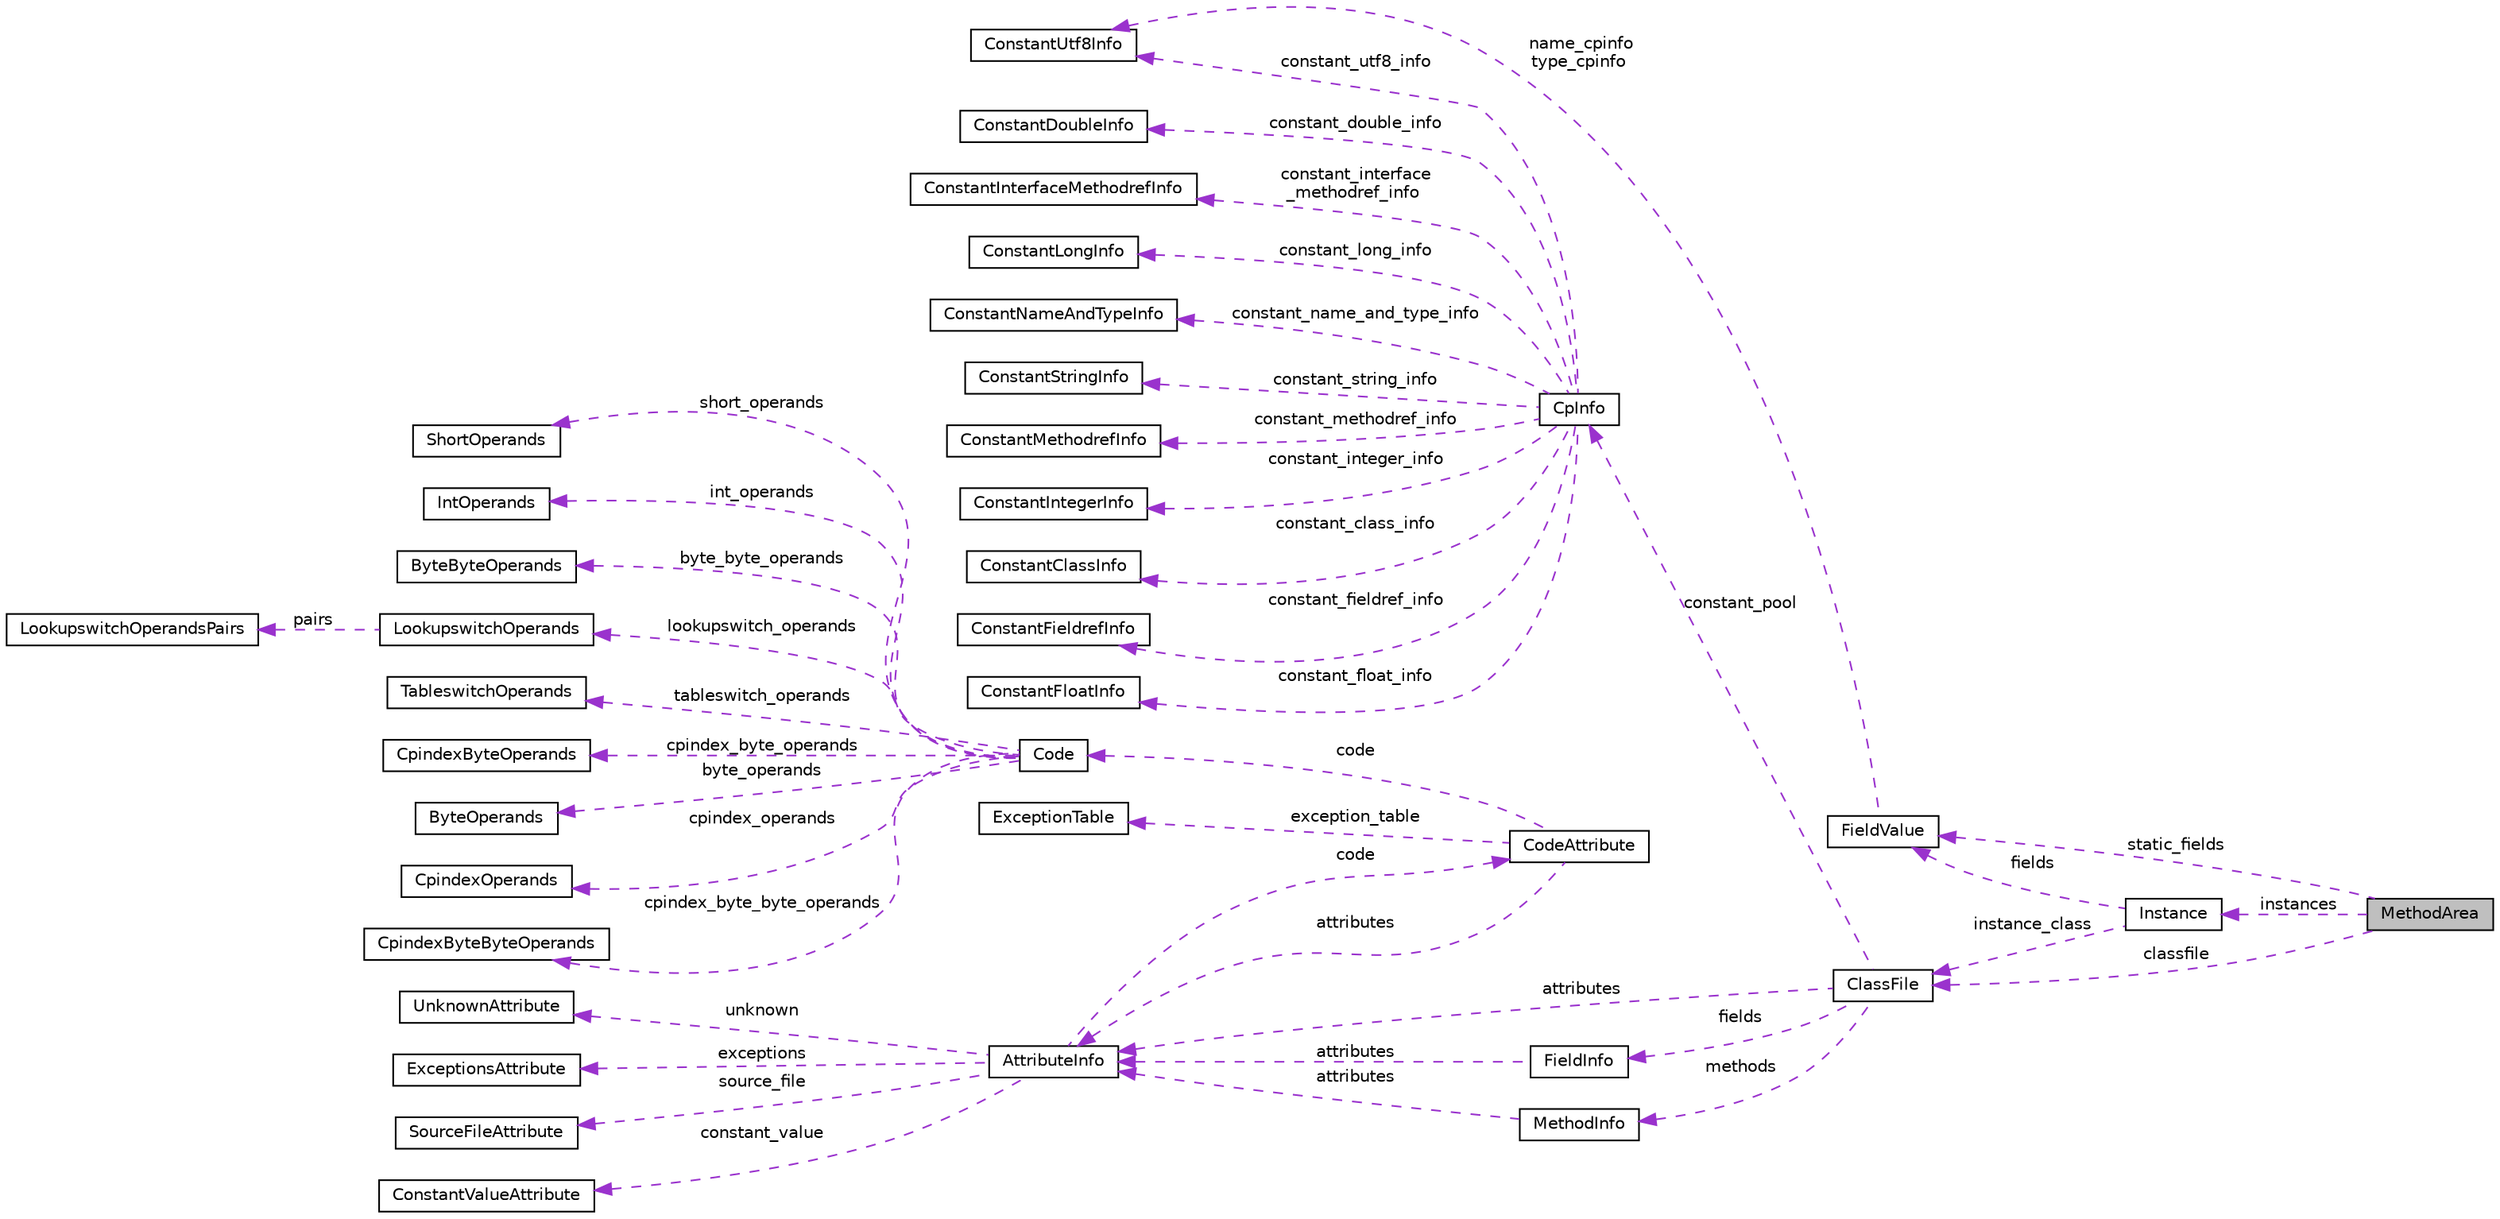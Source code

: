 digraph "MethodArea"
{
 // LATEX_PDF_SIZE
  edge [fontname="Helvetica",fontsize="10",labelfontname="Helvetica",labelfontsize="10"];
  node [fontname="Helvetica",fontsize="10",shape=record];
  rankdir="LR";
  Node1 [label="MethodArea",height=0.2,width=0.4,color="black", fillcolor="grey75", style="filled", fontcolor="black",tooltip=" "];
  Node2 -> Node1 [dir="back",color="darkorchid3",fontsize="10",style="dashed",label=" classfile" ];
  Node2 [label="ClassFile",height=0.2,width=0.4,color="black", fillcolor="white", style="filled",URL="$structClassFile.html",tooltip=" "];
  Node3 -> Node2 [dir="back",color="darkorchid3",fontsize="10",style="dashed",label=" attributes" ];
  Node3 [label="AttributeInfo",height=0.2,width=0.4,color="black", fillcolor="white", style="filled",URL="$structAttributeInfo.html",tooltip=" "];
  Node4 -> Node3 [dir="back",color="darkorchid3",fontsize="10",style="dashed",label=" unknown" ];
  Node4 [label="UnknownAttribute",height=0.2,width=0.4,color="black", fillcolor="white", style="filled",URL="$structUnknownAttribute.html",tooltip=" "];
  Node5 -> Node3 [dir="back",color="darkorchid3",fontsize="10",style="dashed",label=" exceptions" ];
  Node5 [label="ExceptionsAttribute",height=0.2,width=0.4,color="black", fillcolor="white", style="filled",URL="$structExceptionsAttribute.html",tooltip=" "];
  Node6 -> Node3 [dir="back",color="darkorchid3",fontsize="10",style="dashed",label=" source_file" ];
  Node6 [label="SourceFileAttribute",height=0.2,width=0.4,color="black", fillcolor="white", style="filled",URL="$structSourceFileAttribute.html",tooltip=" "];
  Node7 -> Node3 [dir="back",color="darkorchid3",fontsize="10",style="dashed",label=" code" ];
  Node7 [label="CodeAttribute",height=0.2,width=0.4,color="black", fillcolor="white", style="filled",URL="$structCodeAttribute.html",tooltip=" "];
  Node3 -> Node7 [dir="back",color="darkorchid3",fontsize="10",style="dashed",label=" attributes" ];
  Node8 -> Node7 [dir="back",color="darkorchid3",fontsize="10",style="dashed",label=" code" ];
  Node8 [label="Code",height=0.2,width=0.4,color="black", fillcolor="white", style="filled",URL="$structCode.html",tooltip=" "];
  Node9 -> Node8 [dir="back",color="darkorchid3",fontsize="10",style="dashed",label=" short_operands" ];
  Node9 [label="ShortOperands",height=0.2,width=0.4,color="black", fillcolor="white", style="filled",URL="$structShortOperands.html",tooltip=" "];
  Node10 -> Node8 [dir="back",color="darkorchid3",fontsize="10",style="dashed",label=" int_operands" ];
  Node10 [label="IntOperands",height=0.2,width=0.4,color="black", fillcolor="white", style="filled",URL="$structIntOperands.html",tooltip=" "];
  Node11 -> Node8 [dir="back",color="darkorchid3",fontsize="10",style="dashed",label=" byte_byte_operands" ];
  Node11 [label="ByteByteOperands",height=0.2,width=0.4,color="black", fillcolor="white", style="filled",URL="$structByteByteOperands.html",tooltip=" "];
  Node12 -> Node8 [dir="back",color="darkorchid3",fontsize="10",style="dashed",label=" lookupswitch_operands" ];
  Node12 [label="LookupswitchOperands",height=0.2,width=0.4,color="black", fillcolor="white", style="filled",URL="$structLookupswitchOperands.html",tooltip=" "];
  Node13 -> Node12 [dir="back",color="darkorchid3",fontsize="10",style="dashed",label=" pairs" ];
  Node13 [label="LookupswitchOperandsPairs",height=0.2,width=0.4,color="black", fillcolor="white", style="filled",URL="$structLookupswitchOperandsPairs.html",tooltip=" "];
  Node14 -> Node8 [dir="back",color="darkorchid3",fontsize="10",style="dashed",label=" tableswitch_operands" ];
  Node14 [label="TableswitchOperands",height=0.2,width=0.4,color="black", fillcolor="white", style="filled",URL="$structTableswitchOperands.html",tooltip=" "];
  Node15 -> Node8 [dir="back",color="darkorchid3",fontsize="10",style="dashed",label=" cpindex_byte_operands" ];
  Node15 [label="CpindexByteOperands",height=0.2,width=0.4,color="black", fillcolor="white", style="filled",URL="$structCpindexByteOperands.html",tooltip=" "];
  Node16 -> Node8 [dir="back",color="darkorchid3",fontsize="10",style="dashed",label=" byte_operands" ];
  Node16 [label="ByteOperands",height=0.2,width=0.4,color="black", fillcolor="white", style="filled",URL="$structByteOperands.html",tooltip=" "];
  Node17 -> Node8 [dir="back",color="darkorchid3",fontsize="10",style="dashed",label=" cpindex_operands" ];
  Node17 [label="CpindexOperands",height=0.2,width=0.4,color="black", fillcolor="white", style="filled",URL="$structCpindexOperands.html",tooltip=" "];
  Node18 -> Node8 [dir="back",color="darkorchid3",fontsize="10",style="dashed",label=" cpindex_byte_byte_operands" ];
  Node18 [label="CpindexByteByteOperands",height=0.2,width=0.4,color="black", fillcolor="white", style="filled",URL="$structCpindexByteByteOperands.html",tooltip=" "];
  Node19 -> Node7 [dir="back",color="darkorchid3",fontsize="10",style="dashed",label=" exception_table" ];
  Node19 [label="ExceptionTable",height=0.2,width=0.4,color="black", fillcolor="white", style="filled",URL="$structExceptionTable.html",tooltip=" "];
  Node20 -> Node3 [dir="back",color="darkorchid3",fontsize="10",style="dashed",label=" constant_value" ];
  Node20 [label="ConstantValueAttribute",height=0.2,width=0.4,color="black", fillcolor="white", style="filled",URL="$structConstantValueAttribute.html",tooltip="É atributo."];
  Node21 -> Node2 [dir="back",color="darkorchid3",fontsize="10",style="dashed",label=" constant_pool" ];
  Node21 [label="CpInfo",height=0.2,width=0.4,color="black", fillcolor="white", style="filled",URL="$structCpInfo.html",tooltip=" "];
  Node22 -> Node21 [dir="back",color="darkorchid3",fontsize="10",style="dashed",label=" constant_double_info" ];
  Node22 [label="ConstantDoubleInfo",height=0.2,width=0.4,color="black", fillcolor="white", style="filled",URL="$structConstantDoubleInfo.html",tooltip=" "];
  Node23 -> Node21 [dir="back",color="darkorchid3",fontsize="10",style="dashed",label=" constant_interface\l_methodref_info" ];
  Node23 [label="ConstantInterfaceMethodrefInfo",height=0.2,width=0.4,color="black", fillcolor="white", style="filled",URL="$structConstantInterfaceMethodrefInfo.html",tooltip=" "];
  Node24 -> Node21 [dir="back",color="darkorchid3",fontsize="10",style="dashed",label=" constant_long_info" ];
  Node24 [label="ConstantLongInfo",height=0.2,width=0.4,color="black", fillcolor="white", style="filled",URL="$structConstantLongInfo.html",tooltip=" "];
  Node25 -> Node21 [dir="back",color="darkorchid3",fontsize="10",style="dashed",label=" constant_utf8_info" ];
  Node25 [label="ConstantUtf8Info",height=0.2,width=0.4,color="black", fillcolor="white", style="filled",URL="$structConstantUtf8Info.html",tooltip=" "];
  Node26 -> Node21 [dir="back",color="darkorchid3",fontsize="10",style="dashed",label=" constant_name_and_type_info" ];
  Node26 [label="ConstantNameAndTypeInfo",height=0.2,width=0.4,color="black", fillcolor="white", style="filled",URL="$structConstantNameAndTypeInfo.html",tooltip=" "];
  Node27 -> Node21 [dir="back",color="darkorchid3",fontsize="10",style="dashed",label=" constant_string_info" ];
  Node27 [label="ConstantStringInfo",height=0.2,width=0.4,color="black", fillcolor="white", style="filled",URL="$structConstantStringInfo.html",tooltip=" "];
  Node28 -> Node21 [dir="back",color="darkorchid3",fontsize="10",style="dashed",label=" constant_methodref_info" ];
  Node28 [label="ConstantMethodrefInfo",height=0.2,width=0.4,color="black", fillcolor="white", style="filled",URL="$structConstantMethodrefInfo.html",tooltip=" "];
  Node29 -> Node21 [dir="back",color="darkorchid3",fontsize="10",style="dashed",label=" constant_integer_info" ];
  Node29 [label="ConstantIntegerInfo",height=0.2,width=0.4,color="black", fillcolor="white", style="filled",URL="$structConstantIntegerInfo.html",tooltip=" "];
  Node30 -> Node21 [dir="back",color="darkorchid3",fontsize="10",style="dashed",label=" constant_class_info" ];
  Node30 [label="ConstantClassInfo",height=0.2,width=0.4,color="black", fillcolor="white", style="filled",URL="$structConstantClassInfo.html",tooltip=" "];
  Node31 -> Node21 [dir="back",color="darkorchid3",fontsize="10",style="dashed",label=" constant_fieldref_info" ];
  Node31 [label="ConstantFieldrefInfo",height=0.2,width=0.4,color="black", fillcolor="white", style="filled",URL="$structConstantFieldrefInfo.html",tooltip=" "];
  Node32 -> Node21 [dir="back",color="darkorchid3",fontsize="10",style="dashed",label=" constant_float_info" ];
  Node32 [label="ConstantFloatInfo",height=0.2,width=0.4,color="black", fillcolor="white", style="filled",URL="$structConstantFloatInfo.html",tooltip=" "];
  Node33 -> Node2 [dir="back",color="darkorchid3",fontsize="10",style="dashed",label=" fields" ];
  Node33 [label="FieldInfo",height=0.2,width=0.4,color="black", fillcolor="white", style="filled",URL="$structFieldInfo.html",tooltip=" "];
  Node3 -> Node33 [dir="back",color="darkorchid3",fontsize="10",style="dashed",label=" attributes" ];
  Node34 -> Node2 [dir="back",color="darkorchid3",fontsize="10",style="dashed",label=" methods" ];
  Node34 [label="MethodInfo",height=0.2,width=0.4,color="black", fillcolor="white", style="filled",URL="$structMethodInfo.html",tooltip=" "];
  Node3 -> Node34 [dir="back",color="darkorchid3",fontsize="10",style="dashed",label=" attributes" ];
  Node35 -> Node1 [dir="back",color="darkorchid3",fontsize="10",style="dashed",label=" instances" ];
  Node35 [label="Instance",height=0.2,width=0.4,color="black", fillcolor="white", style="filled",URL="$structInstance.html",tooltip=" "];
  Node2 -> Node35 [dir="back",color="darkorchid3",fontsize="10",style="dashed",label=" instance_class" ];
  Node36 -> Node35 [dir="back",color="darkorchid3",fontsize="10",style="dashed",label=" fields" ];
  Node36 [label="FieldValue",height=0.2,width=0.4,color="black", fillcolor="white", style="filled",URL="$structFieldValue.html",tooltip=" "];
  Node25 -> Node36 [dir="back",color="darkorchid3",fontsize="10",style="dashed",label=" name_cpinfo\ntype_cpinfo" ];
  Node36 -> Node1 [dir="back",color="darkorchid3",fontsize="10",style="dashed",label=" static_fields" ];
}
